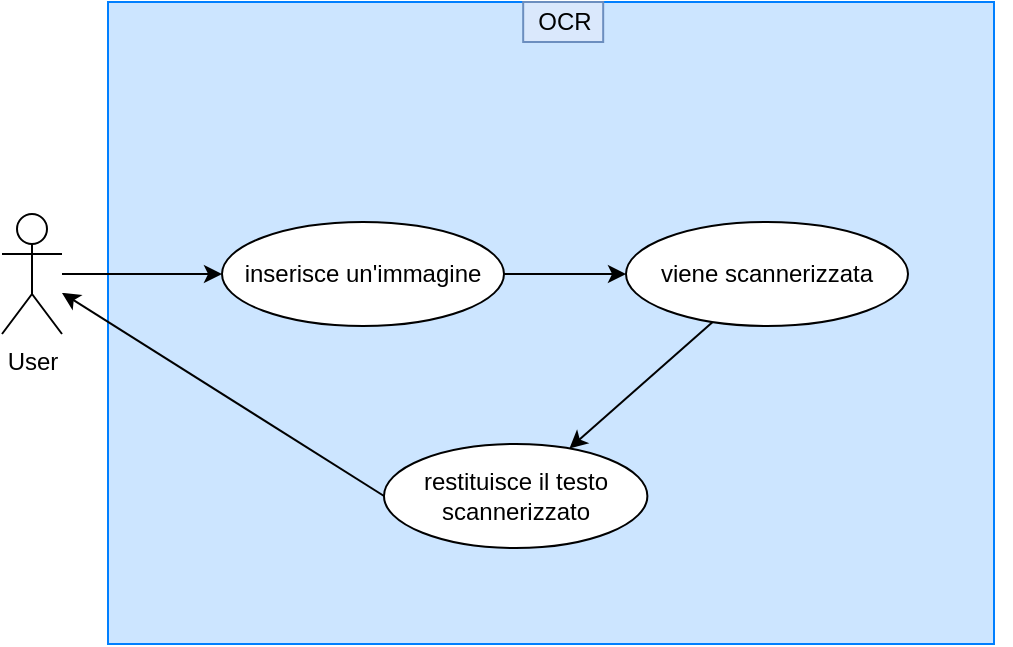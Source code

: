 <mxfile version="14.6.5" type="device"><diagram id="jmon6NWtTrqKWLe-2og3" name="Page-1"><mxGraphModel dx="1422" dy="762" grid="0" gridSize="10" guides="1" tooltips="1" connect="1" arrows="1" fold="1" page="1" pageScale="1" pageWidth="1169" pageHeight="827" math="0" shadow="0"><root><mxCell id="0"/><mxCell id="1" parent="0"/><mxCell id="opsX9w5p0oEsEjflDWbl-14" value="" style="group" vertex="1" connectable="0" parent="1"><mxGeometry x="223" y="244" width="443" height="321" as="geometry"/></mxCell><mxCell id="opsX9w5p0oEsEjflDWbl-3" value="" style="rounded=0;whiteSpace=wrap;html=1;strokeColor=#007FFF;fillColor=#CCE5FF;" vertex="1" parent="opsX9w5p0oEsEjflDWbl-14"><mxGeometry width="443.0" height="321" as="geometry"/></mxCell><mxCell id="opsX9w5p0oEsEjflDWbl-5" value="OCR" style="text;html=1;align=center;verticalAlign=middle;resizable=0;points=[];autosize=1;strokeColor=#6c8ebf;fillColor=#dae8fc;" vertex="1" parent="opsX9w5p0oEsEjflDWbl-14"><mxGeometry x="207.589" width="40" height="20" as="geometry"/></mxCell><mxCell id="opsX9w5p0oEsEjflDWbl-12" style="edgeStyle=none;rounded=0;orthogonalLoop=1;jettySize=auto;html=1;exitX=1;exitY=0.5;exitDx=0;exitDy=0;" edge="1" parent="opsX9w5p0oEsEjflDWbl-14" source="opsX9w5p0oEsEjflDWbl-3" target="opsX9w5p0oEsEjflDWbl-3"><mxGeometry x="178.73" y="197.172" as="geometry"/></mxCell><mxCell id="opsX9w5p0oEsEjflDWbl-4" value="" style="rounded=0;orthogonalLoop=1;jettySize=auto;html=1;entryX=0;entryY=0.5;entryDx=0;entryDy=0;" edge="1" parent="1" target="opsX9w5p0oEsEjflDWbl-2"><mxGeometry relative="1" as="geometry"><mxPoint x="200" y="380" as="sourcePoint"/></mxGeometry></mxCell><mxCell id="opsX9w5p0oEsEjflDWbl-1" value="User" style="shape=umlActor;verticalLabelPosition=bottom;verticalAlign=top;html=1;outlineConnect=0;" vertex="1" parent="1"><mxGeometry x="170" y="350" width="30" height="60" as="geometry"/></mxCell><mxCell id="opsX9w5p0oEsEjflDWbl-8" value="" style="edgeStyle=none;rounded=0;orthogonalLoop=1;jettySize=auto;html=1;" edge="1" parent="1" source="opsX9w5p0oEsEjflDWbl-2" target="opsX9w5p0oEsEjflDWbl-7"><mxGeometry relative="1" as="geometry"/></mxCell><mxCell id="opsX9w5p0oEsEjflDWbl-2" value="inserisce un'immagine" style="ellipse;whiteSpace=wrap;html=1;" vertex="1" parent="1"><mxGeometry x="280" y="354" width="141" height="52" as="geometry"/></mxCell><mxCell id="opsX9w5p0oEsEjflDWbl-10" value="" style="edgeStyle=none;rounded=0;orthogonalLoop=1;jettySize=auto;html=1;" edge="1" parent="1" source="opsX9w5p0oEsEjflDWbl-7" target="opsX9w5p0oEsEjflDWbl-9"><mxGeometry x="518" y="167" as="geometry"/></mxCell><mxCell id="opsX9w5p0oEsEjflDWbl-7" value="viene scannerizzata" style="ellipse;whiteSpace=wrap;html=1;" vertex="1" parent="1"><mxGeometry x="482" y="354" width="141" height="52" as="geometry"/></mxCell><mxCell id="opsX9w5p0oEsEjflDWbl-16" style="edgeStyle=none;rounded=0;orthogonalLoop=1;jettySize=auto;html=1;exitX=0;exitY=0.5;exitDx=0;exitDy=0;" edge="1" parent="1" source="opsX9w5p0oEsEjflDWbl-9" target="opsX9w5p0oEsEjflDWbl-1"><mxGeometry relative="1" as="geometry"/></mxCell><mxCell id="opsX9w5p0oEsEjflDWbl-9" value="restituisce il testo scannerizzato" style="ellipse;whiteSpace=wrap;html=1;" vertex="1" parent="1"><mxGeometry x="360.998" y="465" width="131.696" height="52" as="geometry"/></mxCell></root></mxGraphModel></diagram></mxfile>